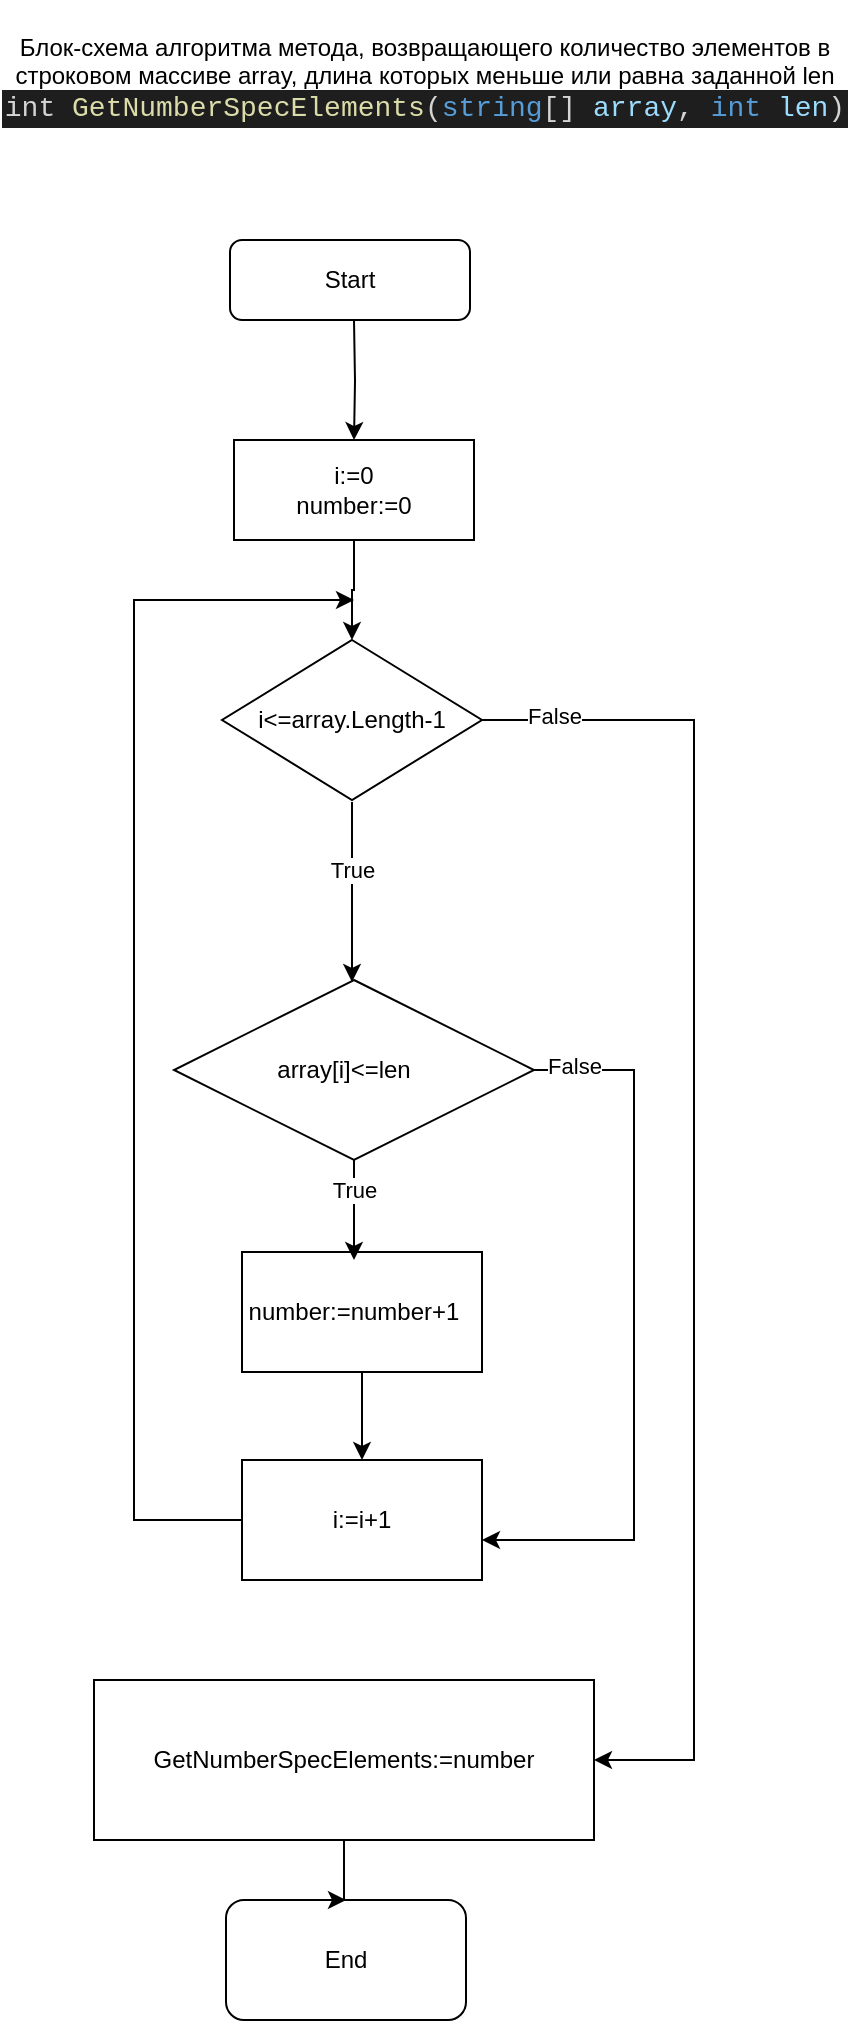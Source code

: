 <mxfile version="21.1.4" type="google">
  <diagram name="Страница 1" id="LbMuvB2Quwo6SmR-2pkd">
    <mxGraphModel grid="1" page="1" gridSize="10" guides="1" tooltips="1" connect="1" arrows="1" fold="1" pageScale="1" pageWidth="827" pageHeight="1169" math="0" shadow="0">
      <root>
        <mxCell id="0" />
        <mxCell id="1" parent="0" />
        <mxCell id="iIzAj16JPLTFreSghhtD-1" value="Блок-схема алгоритма метода, возвращающего количество элементов в строковом массиве array, длина которых меньше или равна заданной len&lt;br&gt;&lt;div style=&quot;color: rgb(212, 212, 212); background-color: rgb(30, 30, 30); font-family: Consolas, &amp;quot;Courier New&amp;quot;, monospace; font-size: 14px; line-height: 19px;&quot;&gt;int &lt;span style=&quot;color: #dcdcaa;&quot;&gt;GetNumberSpecElements&lt;/span&gt;(&lt;span style=&quot;color: #569cd6;&quot;&gt;string&lt;/span&gt;[] &lt;span style=&quot;color: #9cdcfe;&quot;&gt;array&lt;/span&gt;, &lt;span style=&quot;color: #569cd6;&quot;&gt;int&lt;/span&gt; &lt;span style=&quot;color: #9cdcfe;&quot;&gt;len&lt;/span&gt;)&lt;/div&gt;" style="text;html=1;strokeColor=none;fillColor=none;align=center;verticalAlign=middle;whiteSpace=wrap;rounded=0;" vertex="1" parent="1">
          <mxGeometry x="205" y="50" width="425" height="80" as="geometry" />
        </mxCell>
        <mxCell id="iIzAj16JPLTFreSghhtD-3" value="&lt;font style=&quot;vertical-align: inherit;&quot;&gt;&lt;font style=&quot;vertical-align: inherit;&quot;&gt;Start&lt;/font&gt;&lt;/font&gt;" style="rounded=1;whiteSpace=wrap;html=1;" vertex="1" parent="1">
          <mxGeometry x="320" y="170" width="120" height="40" as="geometry" />
        </mxCell>
        <mxCell id="iIzAj16JPLTFreSghhtD-4" style="edgeStyle=orthogonalEdgeStyle;rounded=0;orthogonalLoop=1;jettySize=auto;html=1;" edge="1" parent="1" target="iIzAj16JPLTFreSghhtD-13">
          <mxGeometry relative="1" as="geometry">
            <mxPoint x="382" y="210" as="sourcePoint" />
          </mxGeometry>
        </mxCell>
        <mxCell id="iIzAj16JPLTFreSghhtD-9" style="edgeStyle=orthogonalEdgeStyle;rounded=0;orthogonalLoop=1;jettySize=auto;html=1;" edge="1" parent="1">
          <mxGeometry relative="1" as="geometry">
            <mxPoint x="381" y="451" as="sourcePoint" />
            <mxPoint x="381" y="541" as="targetPoint" />
            <Array as="points">
              <mxPoint x="381" y="531" />
            </Array>
          </mxGeometry>
        </mxCell>
        <mxCell id="iIzAj16JPLTFreSghhtD-10" value="True" style="edgeLabel;html=1;align=center;verticalAlign=middle;resizable=0;points=[];" connectable="0" vertex="1" parent="iIzAj16JPLTFreSghhtD-9">
          <mxGeometry x="-0.248" relative="1" as="geometry">
            <mxPoint as="offset" />
          </mxGeometry>
        </mxCell>
        <mxCell id="iIzAj16JPLTFreSghhtD-32" style="edgeStyle=orthogonalEdgeStyle;rounded=0;orthogonalLoop=1;jettySize=auto;html=1;" edge="1" parent="1" source="iIzAj16JPLTFreSghhtD-11" target="iIzAj16JPLTFreSghhtD-31">
          <mxGeometry relative="1" as="geometry">
            <mxPoint x="452" y="930" as="targetPoint" />
            <Array as="points">
              <mxPoint x="552" y="410" />
              <mxPoint x="552" y="930" />
            </Array>
          </mxGeometry>
        </mxCell>
        <mxCell id="iIzAj16JPLTFreSghhtD-11" value="&lt;font style=&quot;vertical-align: inherit;&quot;&gt;&lt;font style=&quot;vertical-align: inherit;&quot;&gt;i&amp;lt;=array.Length-1&lt;/font&gt;&lt;/font&gt;" style="rhombus;whiteSpace=wrap;html=1;" vertex="1" parent="1">
          <mxGeometry x="316" y="370" width="130" height="80" as="geometry" />
        </mxCell>
        <mxCell id="iIzAj16JPLTFreSghhtD-12" style="edgeStyle=orthogonalEdgeStyle;rounded=0;orthogonalLoop=1;jettySize=auto;html=1;entryX=0.5;entryY=0;entryDx=0;entryDy=0;" edge="1" parent="1" source="iIzAj16JPLTFreSghhtD-13" target="iIzAj16JPLTFreSghhtD-11">
          <mxGeometry relative="1" as="geometry" />
        </mxCell>
        <mxCell id="iIzAj16JPLTFreSghhtD-13" value="&lt;font style=&quot;vertical-align: inherit;&quot;&gt;&lt;font style=&quot;vertical-align: inherit;&quot;&gt;&lt;font style=&quot;vertical-align: inherit;&quot;&gt;&lt;font style=&quot;vertical-align: inherit;&quot;&gt;i:=0&lt;br&gt;number:=0&lt;br&gt;&lt;/font&gt;&lt;/font&gt;&lt;/font&gt;&lt;/font&gt;" style="rounded=0;whiteSpace=wrap;html=1;" vertex="1" parent="1">
          <mxGeometry x="322" y="270" width="120" height="50" as="geometry" />
        </mxCell>
        <mxCell id="iIzAj16JPLTFreSghhtD-14" value="&lt;font style=&quot;vertical-align: inherit;&quot;&gt;&lt;font style=&quot;vertical-align: inherit;&quot;&gt;Еnd&lt;/font&gt;&lt;/font&gt;" style="rounded=1;whiteSpace=wrap;html=1;" vertex="1" parent="1">
          <mxGeometry x="318" y="1000" width="120" height="60" as="geometry" />
        </mxCell>
        <mxCell id="iIzAj16JPLTFreSghhtD-20" value="" style="rhombus;whiteSpace=wrap;html=1;" vertex="1" parent="1">
          <mxGeometry x="292" y="540" width="180" height="90" as="geometry" />
        </mxCell>
        <mxCell id="iIzAj16JPLTFreSghhtD-28" style="edgeStyle=orthogonalEdgeStyle;rounded=0;orthogonalLoop=1;jettySize=auto;html=1;" edge="1" parent="1" source="iIzAj16JPLTFreSghhtD-21" target="iIzAj16JPLTFreSghhtD-26">
          <mxGeometry relative="1" as="geometry">
            <mxPoint x="552" y="820" as="targetPoint" />
            <Array as="points">
              <mxPoint x="522" y="585" />
              <mxPoint x="522" y="820" />
            </Array>
          </mxGeometry>
        </mxCell>
        <mxCell id="iIzAj16JPLTFreSghhtD-21" value="array[i]&amp;lt;=len" style="text;html=1;strokeColor=none;fillColor=none;align=center;verticalAlign=middle;whiteSpace=wrap;rounded=0;" vertex="1" parent="1">
          <mxGeometry x="282" y="570" width="190" height="30" as="geometry" />
        </mxCell>
        <mxCell id="iIzAj16JPLTFreSghhtD-27" style="edgeStyle=orthogonalEdgeStyle;rounded=0;orthogonalLoop=1;jettySize=auto;html=1;entryX=0.5;entryY=0;entryDx=0;entryDy=0;" edge="1" parent="1" source="iIzAj16JPLTFreSghhtD-22" target="iIzAj16JPLTFreSghhtD-26">
          <mxGeometry relative="1" as="geometry" />
        </mxCell>
        <mxCell id="iIzAj16JPLTFreSghhtD-22" value="" style="rounded=0;whiteSpace=wrap;html=1;" vertex="1" parent="1">
          <mxGeometry x="326" y="676" width="120" height="60" as="geometry" />
        </mxCell>
        <mxCell id="iIzAj16JPLTFreSghhtD-23" value="" style="endArrow=classic;html=1;rounded=0;exitX=0.5;exitY=1;exitDx=0;exitDy=0;" edge="1" parent="1" source="iIzAj16JPLTFreSghhtD-20">
          <mxGeometry width="50" height="50" relative="1" as="geometry">
            <mxPoint x="422" y="570" as="sourcePoint" />
            <mxPoint x="382" y="680" as="targetPoint" />
          </mxGeometry>
        </mxCell>
        <mxCell id="iIzAj16JPLTFreSghhtD-24" value="True" style="edgeLabel;html=1;align=center;verticalAlign=middle;resizable=0;points=[];" connectable="0" vertex="1" parent="1">
          <mxGeometry x="382" y="645" as="geometry" />
        </mxCell>
        <mxCell id="iIzAj16JPLTFreSghhtD-25" value="number:=number+1" style="text;html=1;strokeColor=none;fillColor=none;align=center;verticalAlign=middle;whiteSpace=wrap;rounded=0;" vertex="1" parent="1">
          <mxGeometry x="312" y="691" width="140" height="30" as="geometry" />
        </mxCell>
        <mxCell id="iIzAj16JPLTFreSghhtD-30" style="edgeStyle=orthogonalEdgeStyle;rounded=0;orthogonalLoop=1;jettySize=auto;html=1;" edge="1" parent="1" source="iIzAj16JPLTFreSghhtD-26">
          <mxGeometry relative="1" as="geometry">
            <mxPoint x="382" y="350" as="targetPoint" />
            <Array as="points">
              <mxPoint x="272" y="810" />
              <mxPoint x="272" y="350" />
            </Array>
          </mxGeometry>
        </mxCell>
        <mxCell id="iIzAj16JPLTFreSghhtD-26" value="i:=i+1" style="rounded=0;whiteSpace=wrap;html=1;" vertex="1" parent="1">
          <mxGeometry x="326" y="780" width="120" height="60" as="geometry" />
        </mxCell>
        <mxCell id="iIzAj16JPLTFreSghhtD-29" value="False" style="edgeLabel;html=1;align=center;verticalAlign=middle;resizable=0;points=[];" connectable="0" vertex="1" parent="1">
          <mxGeometry x="502" y="584.997" as="geometry">
            <mxPoint x="-10" y="-2" as="offset" />
          </mxGeometry>
        </mxCell>
        <mxCell id="iIzAj16JPLTFreSghhtD-34" style="edgeStyle=orthogonalEdgeStyle;rounded=0;orthogonalLoop=1;jettySize=auto;html=1;entryX=0.5;entryY=0;entryDx=0;entryDy=0;" edge="1" parent="1" source="iIzAj16JPLTFreSghhtD-31" target="iIzAj16JPLTFreSghhtD-14">
          <mxGeometry relative="1" as="geometry">
            <Array as="points">
              <mxPoint x="377" y="1000" />
            </Array>
          </mxGeometry>
        </mxCell>
        <mxCell id="iIzAj16JPLTFreSghhtD-31" value="GetNumberSpecElements:=number" style="rounded=0;whiteSpace=wrap;html=1;" vertex="1" parent="1">
          <mxGeometry x="252" y="890" width="250" height="80" as="geometry" />
        </mxCell>
        <mxCell id="iIzAj16JPLTFreSghhtD-33" value="False" style="edgeLabel;html=1;align=center;verticalAlign=middle;resizable=0;points=[];" connectable="0" vertex="1" parent="1">
          <mxGeometry x="492" y="409.997" as="geometry">
            <mxPoint x="-10" y="-2" as="offset" />
          </mxGeometry>
        </mxCell>
      </root>
    </mxGraphModel>
  </diagram>
</mxfile>
